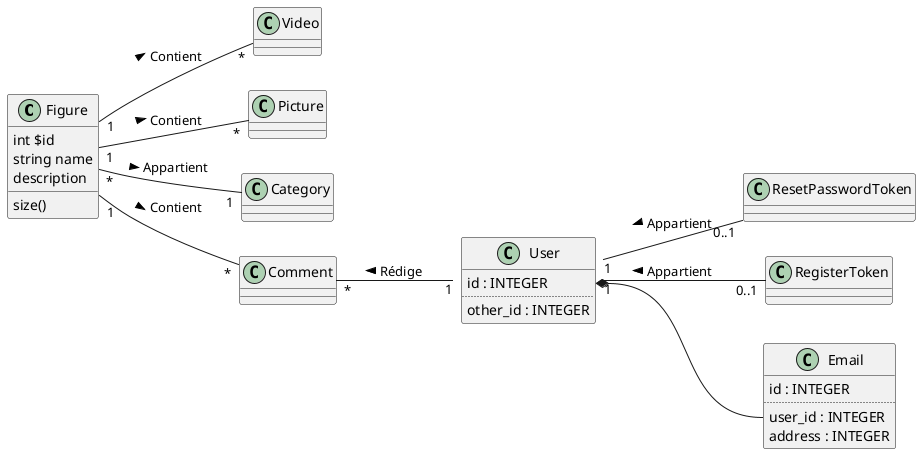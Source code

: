 @startuml
'https://plantuml.com/class-diagram

class Figure
class Video
class Picture
class Category
class Comment
class User
class ResetPasswordToken
class RegisterToken
Figure "1" -- "*" Video : Contient >
Figure "1" -- "*" Picture : Contient >
Figure "*" -- "1" Category : Appartient >
Figure "1" -- "*" Comment : Contient >
Comment "*" -- "1" User : Rédige <
User "1" -- "0..1" ResetPasswordToken : Appartient <
User "1" -- "0..1" RegisterToken : Appartient <


class Figure {
int $id
string name
 description

size()
}

left to right direction

class User {
  id : INTEGER
  ..
  other_id : INTEGER
}

class Email {
  id : INTEGER
  ..
  user_id : INTEGER
  address : INTEGER
}

User::id *-- Email::user_id

@enduml